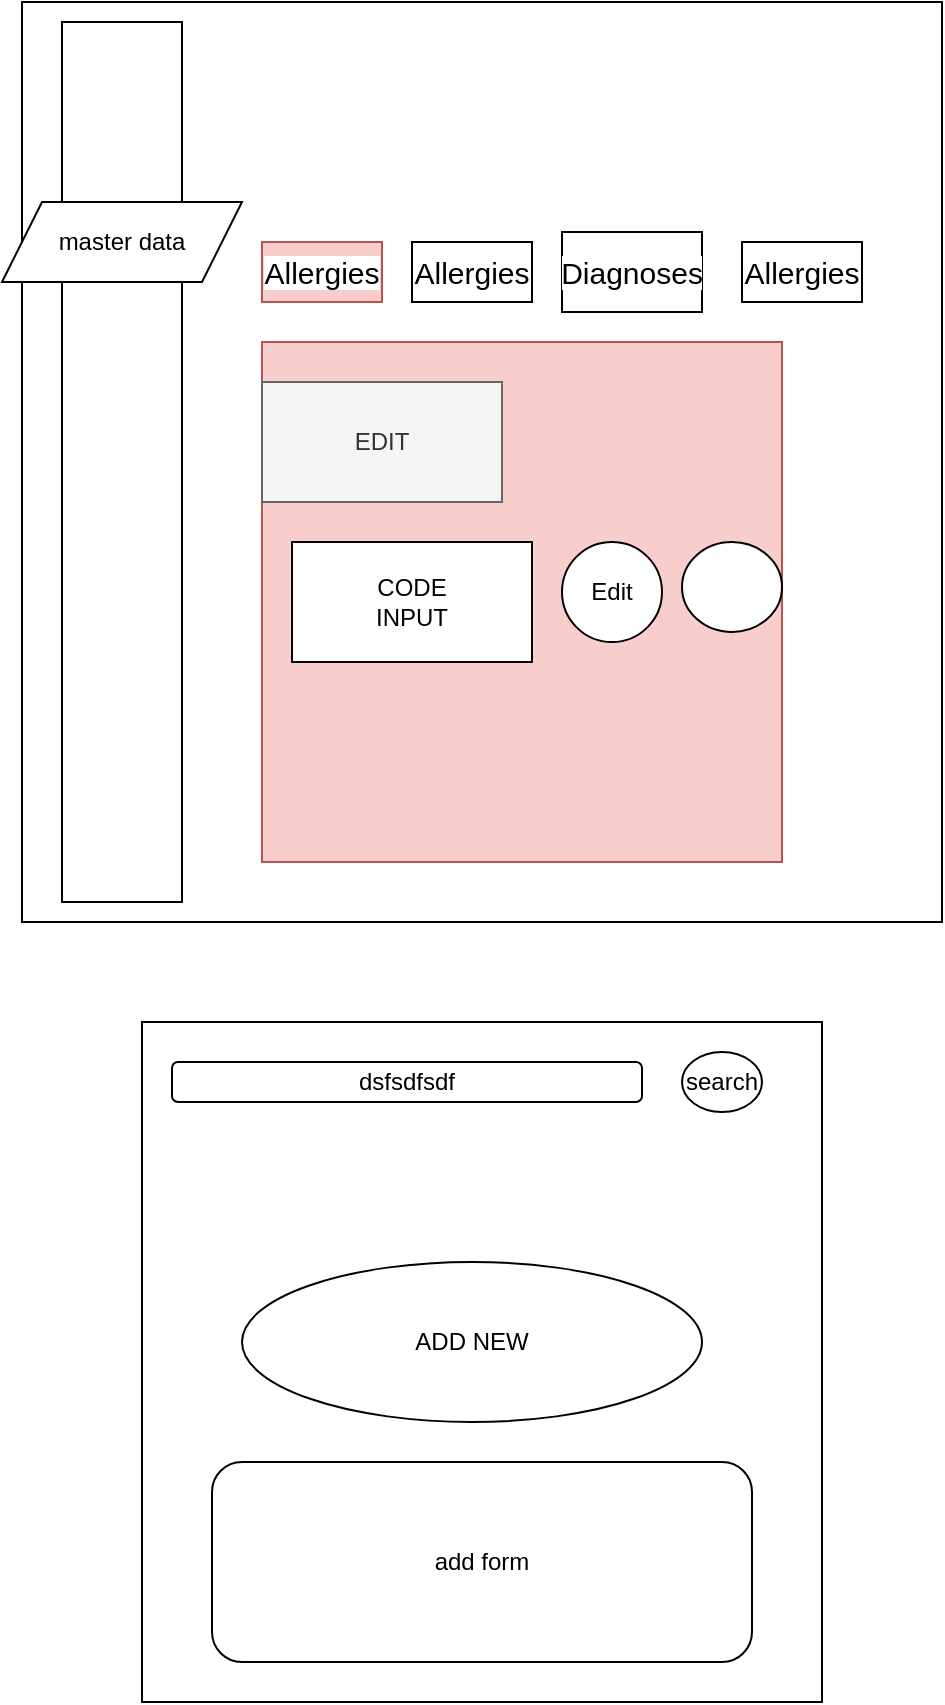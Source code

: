 <mxfile version="15.5.5" type="github" pages="3">
  <diagram id="CFkbVyRn0u2_PRZIqhRb" name="Page-1">
    <mxGraphModel dx="723" dy="407" grid="1" gridSize="10" guides="1" tooltips="1" connect="1" arrows="1" fold="1" page="1" pageScale="1" pageWidth="850" pageHeight="1100" math="0" shadow="0">
      <root>
        <mxCell id="0" />
        <mxCell id="1" parent="0" />
        <mxCell id="BmNOgJSCosuy1DcJjFHx-1" value="" style="whiteSpace=wrap;html=1;aspect=fixed;" vertex="1" parent="1">
          <mxGeometry x="230" y="30" width="460" height="460" as="geometry" />
        </mxCell>
        <mxCell id="BmNOgJSCosuy1DcJjFHx-3" value="" style="rounded=0;whiteSpace=wrap;html=1;rotation=90;" vertex="1" parent="1">
          <mxGeometry x="60" y="230" width="440" height="60" as="geometry" />
        </mxCell>
        <mxCell id="BmNOgJSCosuy1DcJjFHx-4" value="master data" style="shape=parallelogram;perimeter=parallelogramPerimeter;whiteSpace=wrap;html=1;fixedSize=1;" vertex="1" parent="1">
          <mxGeometry x="220" y="130" width="120" height="40" as="geometry" />
        </mxCell>
        <mxCell id="BmNOgJSCosuy1DcJjFHx-5" value="&lt;span style=&quot;font-family: &amp;#34;segoe ui&amp;#34; , , &amp;#34;apple color emoji&amp;#34; , &amp;#34;segoe ui emoji&amp;#34; , sans-serif ; font-size: 15px ; background-color: rgb(255 , 255 , 255)&quot;&gt;Allergies&lt;/span&gt;" style="rounded=0;whiteSpace=wrap;html=1;fillColor=#f8cecc;strokeColor=#b85450;" vertex="1" parent="1">
          <mxGeometry x="350" y="150" width="60" height="30" as="geometry" />
        </mxCell>
        <mxCell id="BmNOgJSCosuy1DcJjFHx-6" value="&lt;span style=&quot;font-family: &amp;#34;segoe ui&amp;#34; , , &amp;#34;apple color emoji&amp;#34; , &amp;#34;segoe ui emoji&amp;#34; , sans-serif ; font-size: 15px ; background-color: rgb(255 , 255 , 255)&quot;&gt;Diagnoses&lt;/span&gt;" style="rounded=0;whiteSpace=wrap;html=1;" vertex="1" parent="1">
          <mxGeometry x="500" y="145" width="70" height="40" as="geometry" />
        </mxCell>
        <mxCell id="BmNOgJSCosuy1DcJjFHx-8" value="&lt;span style=&quot;font-family: &amp;#34;segoe ui&amp;#34; , , &amp;#34;apple color emoji&amp;#34; , &amp;#34;segoe ui emoji&amp;#34; , sans-serif ; font-size: 15px ; background-color: rgb(255 , 255 , 255)&quot;&gt;Allergies&lt;/span&gt;" style="rounded=0;whiteSpace=wrap;html=1;" vertex="1" parent="1">
          <mxGeometry x="425" y="150" width="60" height="30" as="geometry" />
        </mxCell>
        <mxCell id="BmNOgJSCosuy1DcJjFHx-9" value="&lt;span style=&quot;font-family: &amp;#34;segoe ui&amp;#34; , , &amp;#34;apple color emoji&amp;#34; , &amp;#34;segoe ui emoji&amp;#34; , sans-serif ; font-size: 15px ; background-color: rgb(255 , 255 , 255)&quot;&gt;Allergies&lt;/span&gt;" style="rounded=0;whiteSpace=wrap;html=1;" vertex="1" parent="1">
          <mxGeometry x="590" y="150" width="60" height="30" as="geometry" />
        </mxCell>
        <mxCell id="BmNOgJSCosuy1DcJjFHx-10" value="" style="whiteSpace=wrap;html=1;aspect=fixed;fillColor=#f8cecc;strokeColor=#b85450;" vertex="1" parent="1">
          <mxGeometry x="350" y="200" width="260" height="260" as="geometry" />
        </mxCell>
        <mxCell id="BmNOgJSCosuy1DcJjFHx-11" value="EDIT" style="rounded=0;whiteSpace=wrap;html=1;fillColor=#f5f5f5;fontColor=#333333;strokeColor=#666666;" vertex="1" parent="1">
          <mxGeometry x="350" y="220" width="120" height="60" as="geometry" />
        </mxCell>
        <mxCell id="BmNOgJSCosuy1DcJjFHx-12" value="ADD" style="rounded=1;whiteSpace=wrap;html=1;fillColor=#f5f5f5;fontColor=#333333;strokeColor=#666666;" vertex="1" parent="1">
          <mxGeometry x="397.5" y="700" width="120" height="60" as="geometry" />
        </mxCell>
        <mxCell id="BmNOgJSCosuy1DcJjFHx-13" value="CODE&lt;br&gt;INPUT" style="rounded=0;whiteSpace=wrap;html=1;" vertex="1" parent="1">
          <mxGeometry x="365" y="300" width="120" height="60" as="geometry" />
        </mxCell>
        <mxCell id="BmNOgJSCosuy1DcJjFHx-14" value="Edit" style="ellipse;whiteSpace=wrap;html=1;aspect=fixed;" vertex="1" parent="1">
          <mxGeometry x="500" y="300" width="50" height="50" as="geometry" />
        </mxCell>
        <mxCell id="BmNOgJSCosuy1DcJjFHx-15" value="" style="ellipse;whiteSpace=wrap;html=1;" vertex="1" parent="1">
          <mxGeometry x="560" y="300" width="50" height="45" as="geometry" />
        </mxCell>
        <mxCell id="BmNOgJSCosuy1DcJjFHx-16" value="" style="whiteSpace=wrap;html=1;aspect=fixed;" vertex="1" parent="1">
          <mxGeometry x="290" y="540" width="340" height="340" as="geometry" />
        </mxCell>
        <mxCell id="BmNOgJSCosuy1DcJjFHx-17" value="dsfsdfsdf" style="rounded=1;whiteSpace=wrap;html=1;" vertex="1" parent="1">
          <mxGeometry x="305" y="560" width="235" height="20" as="geometry" />
        </mxCell>
        <mxCell id="BmNOgJSCosuy1DcJjFHx-18" value="search" style="ellipse;whiteSpace=wrap;html=1;" vertex="1" parent="1">
          <mxGeometry x="560" y="555" width="40" height="30" as="geometry" />
        </mxCell>
        <mxCell id="BmNOgJSCosuy1DcJjFHx-19" value="ADD NEW" style="ellipse;whiteSpace=wrap;html=1;" vertex="1" parent="1">
          <mxGeometry x="340" y="660" width="230" height="80" as="geometry" />
        </mxCell>
        <mxCell id="BmNOgJSCosuy1DcJjFHx-20" value="add form" style="rounded=1;whiteSpace=wrap;html=1;" vertex="1" parent="1">
          <mxGeometry x="325" y="760" width="270" height="100" as="geometry" />
        </mxCell>
      </root>
    </mxGraphModel>
  </diagram>
  <diagram id="NDMRwvuj7xQAbgxvVtRo" name="Page-2">
    <mxGraphModel dx="868" dy="488" grid="1" gridSize="10" guides="1" tooltips="1" connect="1" arrows="1" fold="1" page="1" pageScale="1" pageWidth="850" pageHeight="1100" math="0" shadow="0">
      <root>
        <mxCell id="MH70zzdr1bd8cLNUw7vy-0" />
        <mxCell id="MH70zzdr1bd8cLNUw7vy-1" parent="MH70zzdr1bd8cLNUw7vy-0" />
        <mxCell id="MH70zzdr1bd8cLNUw7vy-2" value="" style="whiteSpace=wrap;html=1;aspect=fixed;" vertex="1" parent="MH70zzdr1bd8cLNUw7vy-1">
          <mxGeometry x="120" y="30" width="450" height="450" as="geometry" />
        </mxCell>
        <mxCell id="MH70zzdr1bd8cLNUw7vy-3" value="" style="rounded=1;whiteSpace=wrap;html=1;rotation=90;" vertex="1" parent="MH70zzdr1bd8cLNUw7vy-1">
          <mxGeometry x="-65" y="225" width="450" height="60" as="geometry" />
        </mxCell>
        <mxCell id="MH70zzdr1bd8cLNUw7vy-4" value="" style="rounded=0;whiteSpace=wrap;html=1;" vertex="1" parent="MH70zzdr1bd8cLNUw7vy-1">
          <mxGeometry x="300" y="540" width="300" height="320" as="geometry" />
        </mxCell>
        <mxCell id="MH70zzdr1bd8cLNUw7vy-5" value="" style="rounded=1;whiteSpace=wrap;html=1;" vertex="1" parent="MH70zzdr1bd8cLNUw7vy-1">
          <mxGeometry x="240" y="140" width="280" height="10" as="geometry" />
        </mxCell>
        <mxCell id="MH70zzdr1bd8cLNUw7vy-6" value="" style="rounded=1;whiteSpace=wrap;html=1;" vertex="1" parent="MH70zzdr1bd8cLNUw7vy-1">
          <mxGeometry x="240" y="160" width="280" height="10" as="geometry" />
        </mxCell>
        <mxCell id="MH70zzdr1bd8cLNUw7vy-7" value="" style="rounded=1;whiteSpace=wrap;html=1;" vertex="1" parent="MH70zzdr1bd8cLNUw7vy-1">
          <mxGeometry x="240" y="180" width="280" height="10" as="geometry" />
        </mxCell>
        <mxCell id="MH70zzdr1bd8cLNUw7vy-8" value="" style="rounded=1;whiteSpace=wrap;html=1;" vertex="1" parent="MH70zzdr1bd8cLNUw7vy-1">
          <mxGeometry x="240" y="200" width="280" height="10" as="geometry" />
        </mxCell>
        <mxCell id="h_y1YE4xYrK0sMeKNsga-0" value="" style="rounded=0;whiteSpace=wrap;html=1;" vertex="1" parent="MH70zzdr1bd8cLNUw7vy-1">
          <mxGeometry x="320" y="570" width="100" height="30" as="geometry" />
        </mxCell>
        <mxCell id="h_y1YE4xYrK0sMeKNsga-1" value="" style="rounded=0;whiteSpace=wrap;html=1;" vertex="1" parent="MH70zzdr1bd8cLNUw7vy-1">
          <mxGeometry x="450" y="570" width="130" height="30" as="geometry" />
        </mxCell>
        <mxCell id="h_y1YE4xYrK0sMeKNsga-2" value="" style="rounded=0;whiteSpace=wrap;html=1;" vertex="1" parent="MH70zzdr1bd8cLNUw7vy-1">
          <mxGeometry x="310" y="685" width="110" height="20" as="geometry" />
        </mxCell>
        <mxCell id="h_y1YE4xYrK0sMeKNsga-3" value="" style="rounded=1;whiteSpace=wrap;html=1;" vertex="1" parent="MH70zzdr1bd8cLNUw7vy-1">
          <mxGeometry x="460" y="680" width="130" height="30" as="geometry" />
        </mxCell>
        <mxCell id="h_y1YE4xYrK0sMeKNsga-4" value="" style="rounded=1;whiteSpace=wrap;html=1;" vertex="1" parent="MH70zzdr1bd8cLNUw7vy-1">
          <mxGeometry x="310" y="630" width="120" height="20" as="geometry" />
        </mxCell>
        <mxCell id="h_y1YE4xYrK0sMeKNsga-5" value="" style="ellipse;whiteSpace=wrap;html=1;" vertex="1" parent="MH70zzdr1bd8cLNUw7vy-1">
          <mxGeometry x="405" y="780" width="90" height="40" as="geometry" />
        </mxCell>
      </root>
    </mxGraphModel>
  </diagram>
  <diagram id="gFxM0qnhvbSuVxEKj8RT" name="Page-3">
    <mxGraphModel dx="868" dy="488" grid="1" gridSize="10" guides="1" tooltips="1" connect="1" arrows="1" fold="1" page="1" pageScale="1" pageWidth="850" pageHeight="1100" math="0" shadow="0">
      <root>
        <mxCell id="tOYbJmcB-Ztfz13eu0Xh-0" />
        <mxCell id="tOYbJmcB-Ztfz13eu0Xh-1" parent="tOYbJmcB-Ztfz13eu0Xh-0" />
        <mxCell id="tOYbJmcB-Ztfz13eu0Xh-2" value="" style="rounded=0;whiteSpace=wrap;html=1;" vertex="1" parent="tOYbJmcB-Ztfz13eu0Xh-1">
          <mxGeometry x="250" y="30" width="520" height="450" as="geometry" />
        </mxCell>
        <mxCell id="tOYbJmcB-Ztfz13eu0Xh-3" value="Upcoming appoiment" style="rounded=0;whiteSpace=wrap;html=1;" vertex="1" parent="tOYbJmcB-Ztfz13eu0Xh-1">
          <mxGeometry x="640" y="60" width="120" height="100" as="geometry" />
        </mxCell>
        <mxCell id="tOYbJmcB-Ztfz13eu0Xh-4" value="privous" style="rounded=0;whiteSpace=wrap;html=1;" vertex="1" parent="tOYbJmcB-Ztfz13eu0Xh-1">
          <mxGeometry x="640" y="182.5" width="120" height="87.5" as="geometry" />
        </mxCell>
        <mxCell id="tOYbJmcB-Ztfz13eu0Xh-5" value="privous" style="rounded=0;whiteSpace=wrap;html=1;" vertex="1" parent="tOYbJmcB-Ztfz13eu0Xh-1">
          <mxGeometry x="640" y="310" width="120" height="87.5" as="geometry" />
        </mxCell>
      </root>
    </mxGraphModel>
  </diagram>
</mxfile>
